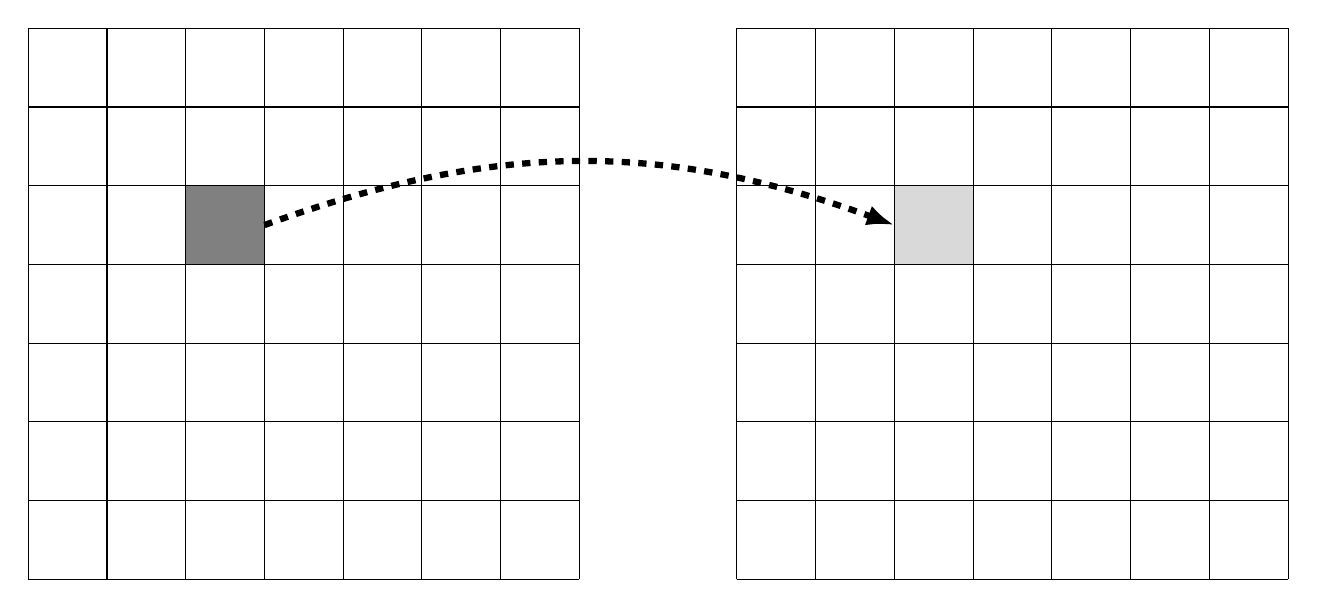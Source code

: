 % \tikzsetnextfilename{system-overview}
\begin{tikzpicture}[
    rounded corners=0mm,
    triangle/.style = {fill=blue!20, regular polygon, regular polygon sides=3 },
    node rotated/.style = {rotate=180},
    border rotated/.style = {shape border rotate=180}
]
    %coordinates
    \coordinate (orig)      at (0,0);

    \begin{pgfonlayer}{main}      
        % Center Pixel
        \draw[fill=gray] (2,4) rectangle (3,5);
        \draw[fill=gray!30] (11,4) rectangle (12,5);

        % Arrows
        \path[draw,-{Latex[length=3.5mm]},line width=0.8mm,black,dashed] (3,4.5) to[bend angle=20, bend left] (11,4.5);


    \end{pgfonlayer}

    % Foreground
    \begin{pgfonlayer}{foreground}
        
    \end{pgfonlayer} 

    % Background
    \begin{pgfonlayer}{background}
        % Grid
        \draw[step=1cm,black,thin] (0,0) grid (7,7);
        \draw[step=1cm,black,thin] (9,0) grid (16,7);
    \end{pgfonlayer} 

\end{tikzpicture}